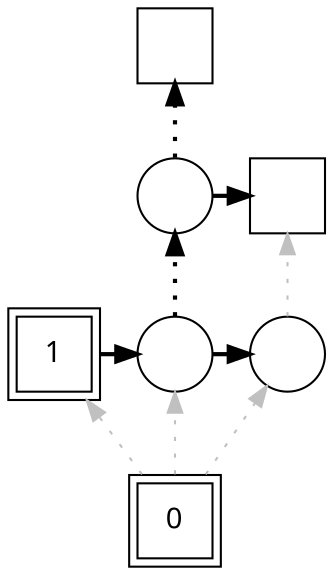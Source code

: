 digraph G {
rankdir = BT;
Node [ fontname="Arial Unicode Multicast"];
Player		[ label="1" shape=square peripheries=2];
Ground		[ label="0" shape=square peripheries=2];
Sausage1		[ label="" shape=circle];
Sausage0		[ label="" shape=circle];
Sausage2		[ label="" shape=circle];
Island1		[ label="" shape=square];
Island0		[ label="" shape=square];
{rank=same; Player,Sausage1};
{rank=same; Sausage1,Sausage2};
	"Ground" -> "Player" [style=dotted color="gray"];
	"Player" -> "Sausage1" [constraint=false  penwidth=2];
	"Ground" -> "Sausage1" [style=dotted color="gray"];
	"Sausage1" -> "Sausage0" [style=dotted  penwidth=2];
	"Sausage1" -> "Sausage2" [constraint=false  penwidth=2];
	"Sausage0" -> "Island1" [style=dotted  penwidth=2];
	"Sausage0" -> "Island0" [constraint=false  penwidth=2];
	"Ground" -> "Sausage2" [style=dotted color="gray"];
	"Sausage2" -> "Island0" [style=dotted color="gray"];
}